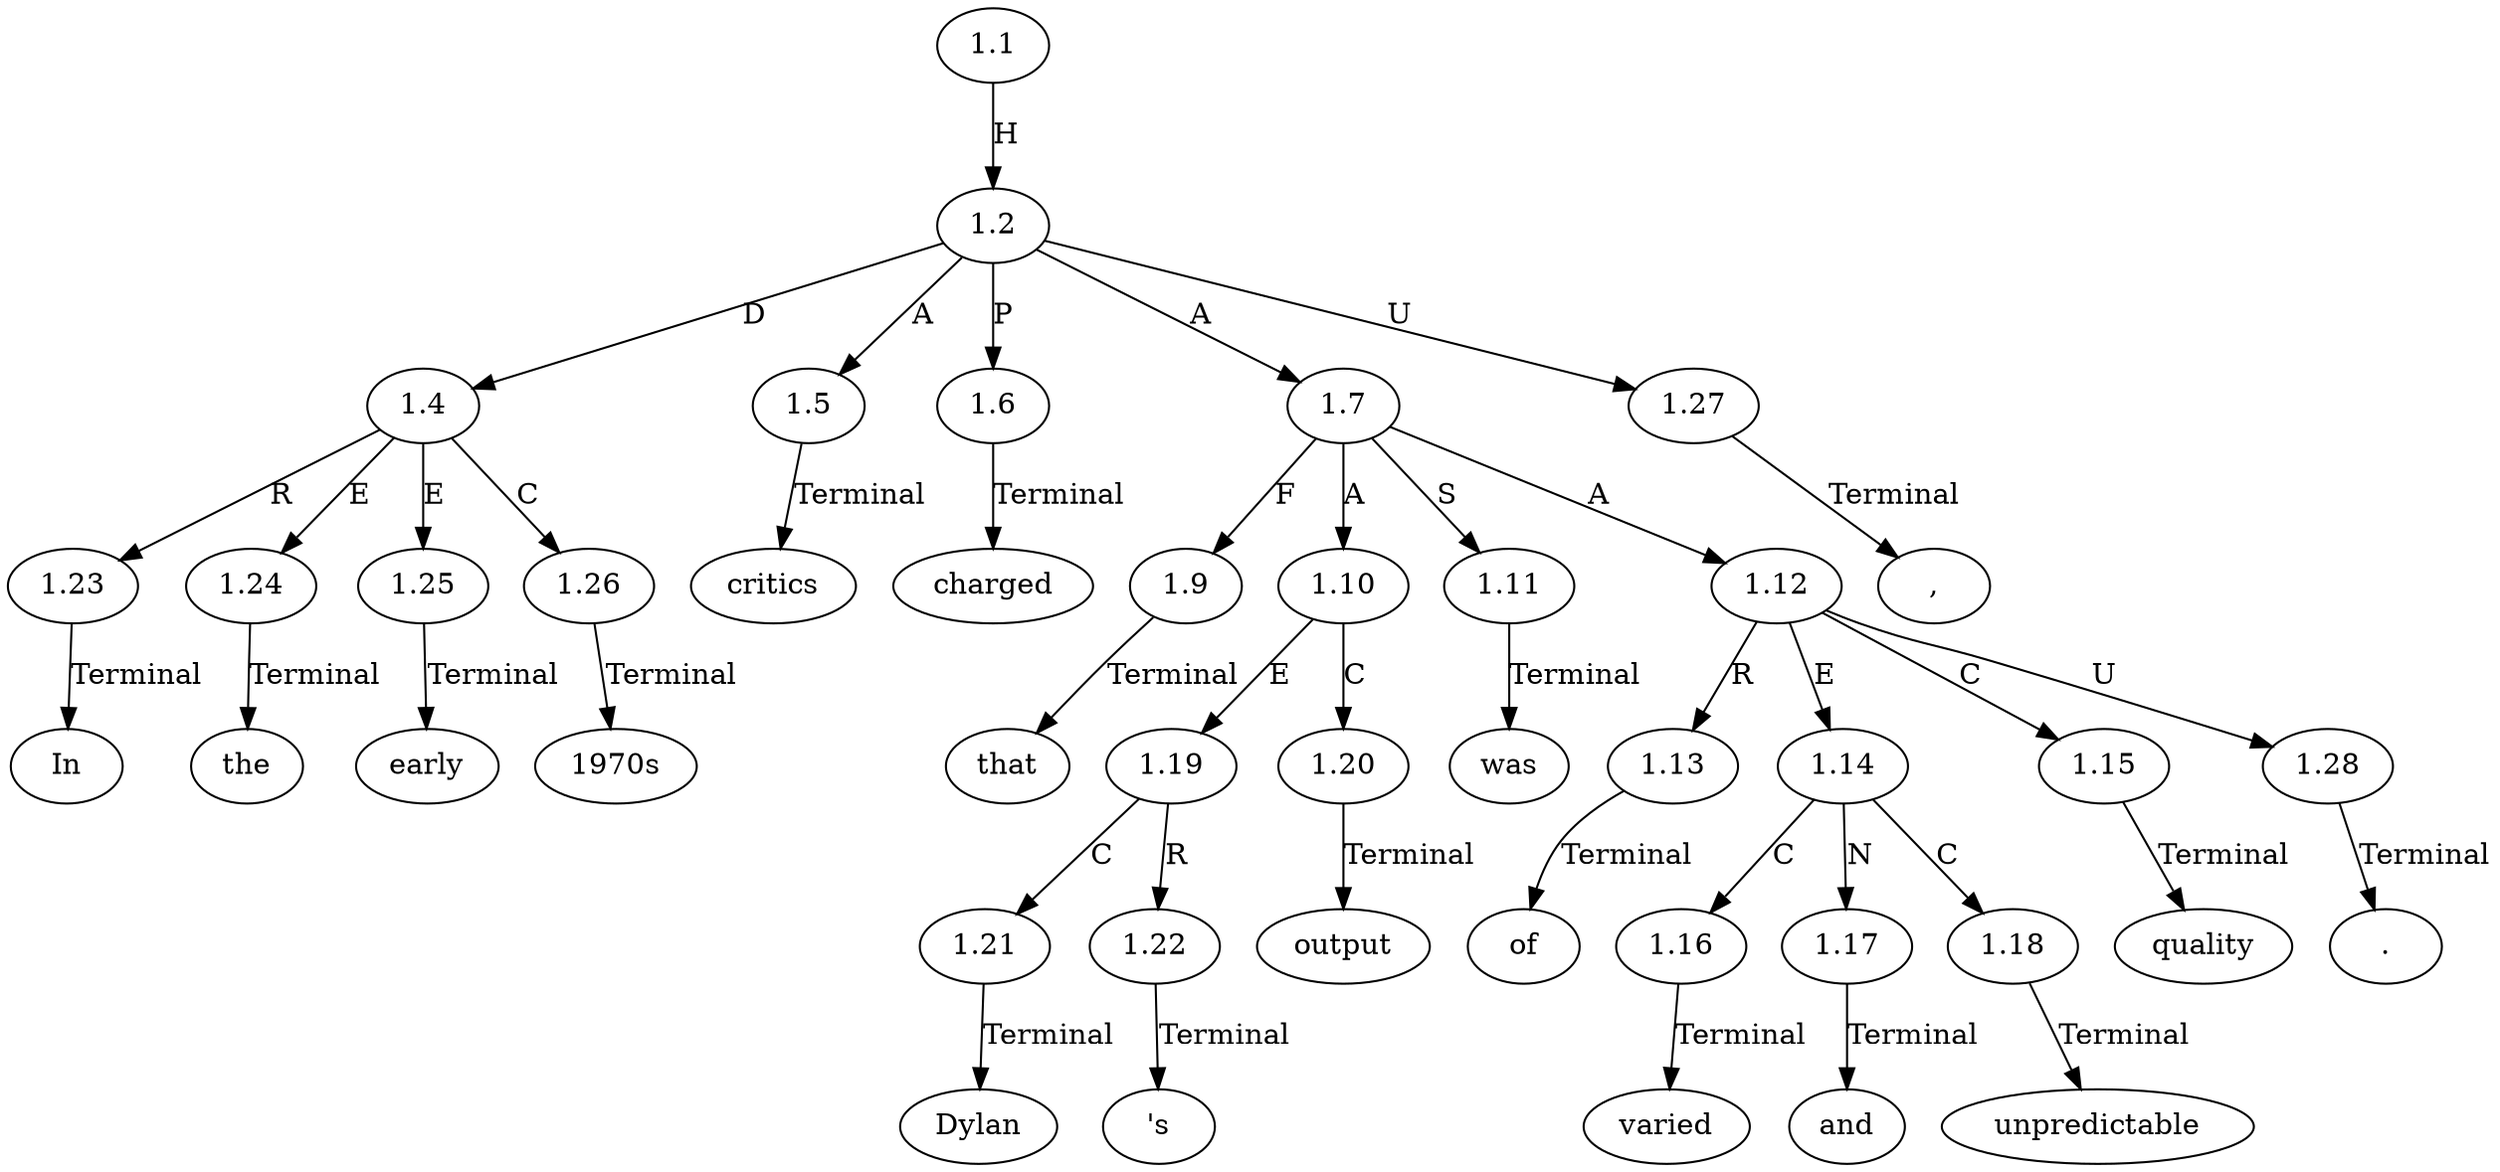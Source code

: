 // Graph
digraph {
	0.1 [label=In ordering=out]
	0.10 [label="'s" ordering=out]
	0.11 [label=output ordering=out]
	0.12 [label=was ordering=out]
	0.13 [label=of ordering=out]
	0.14 [label=varied ordering=out]
	0.15 [label=and ordering=out]
	0.16 [label=unpredictable ordering=out]
	0.17 [label=quality ordering=out]
	0.18 [label="." ordering=out]
	0.2 [label=the ordering=out]
	0.3 [label=early ordering=out]
	0.4 [label="1970s" ordering=out]
	0.5 [label="," ordering=out]
	0.6 [label=critics ordering=out]
	0.7 [label=charged ordering=out]
	0.8 [label=that ordering=out]
	0.9 [label=Dylan ordering=out]
	1.1 [label=1.1 ordering=out]
	1.2 [label=1.2 ordering=out]
	1.4 [label=1.4 ordering=out]
	1.5 [label=1.5 ordering=out]
	1.6 [label=1.6 ordering=out]
	1.7 [label=1.7 ordering=out]
	1.9 [label=1.9 ordering=out]
	1.10 [label=1.10 ordering=out]
	1.11 [label=1.11 ordering=out]
	1.12 [label=1.12 ordering=out]
	1.13 [label=1.13 ordering=out]
	1.14 [label=1.14 ordering=out]
	1.15 [label=1.15 ordering=out]
	1.16 [label=1.16 ordering=out]
	1.17 [label=1.17 ordering=out]
	1.18 [label=1.18 ordering=out]
	1.19 [label=1.19 ordering=out]
	1.20 [label=1.20 ordering=out]
	1.21 [label=1.21 ordering=out]
	1.22 [label=1.22 ordering=out]
	1.23 [label=1.23 ordering=out]
	1.24 [label=1.24 ordering=out]
	1.25 [label=1.25 ordering=out]
	1.26 [label=1.26 ordering=out]
	1.27 [label=1.27 ordering=out]
	1.28 [label=1.28 ordering=out]
	1.1 -> 1.2 [label=H ordering=out]
	1.2 -> 1.4 [label=D ordering=out]
	1.2 -> 1.5 [label=A ordering=out]
	1.2 -> 1.6 [label=P ordering=out]
	1.2 -> 1.7 [label=A ordering=out]
	1.2 -> 1.27 [label=U ordering=out]
	1.4 -> 1.23 [label=R ordering=out]
	1.4 -> 1.24 [label=E ordering=out]
	1.4 -> 1.25 [label=E ordering=out]
	1.4 -> 1.26 [label=C ordering=out]
	1.5 -> 0.6 [label=Terminal ordering=out]
	1.6 -> 0.7 [label=Terminal ordering=out]
	1.7 -> 1.9 [label=F ordering=out]
	1.7 -> 1.10 [label=A ordering=out]
	1.7 -> 1.11 [label=S ordering=out]
	1.7 -> 1.12 [label=A ordering=out]
	1.9 -> 0.8 [label=Terminal ordering=out]
	1.10 -> 1.19 [label=E ordering=out]
	1.10 -> 1.20 [label=C ordering=out]
	1.11 -> 0.12 [label=Terminal ordering=out]
	1.12 -> 1.13 [label=R ordering=out]
	1.12 -> 1.14 [label=E ordering=out]
	1.12 -> 1.15 [label=C ordering=out]
	1.12 -> 1.28 [label=U ordering=out]
	1.13 -> 0.13 [label=Terminal ordering=out]
	1.14 -> 1.16 [label=C ordering=out]
	1.14 -> 1.17 [label=N ordering=out]
	1.14 -> 1.18 [label=C ordering=out]
	1.15 -> 0.17 [label=Terminal ordering=out]
	1.16 -> 0.14 [label=Terminal ordering=out]
	1.17 -> 0.15 [label=Terminal ordering=out]
	1.18 -> 0.16 [label=Terminal ordering=out]
	1.19 -> 1.21 [label=C ordering=out]
	1.19 -> 1.22 [label=R ordering=out]
	1.20 -> 0.11 [label=Terminal ordering=out]
	1.21 -> 0.9 [label=Terminal ordering=out]
	1.22 -> 0.10 [label=Terminal ordering=out]
	1.23 -> 0.1 [label=Terminal ordering=out]
	1.24 -> 0.2 [label=Terminal ordering=out]
	1.25 -> 0.3 [label=Terminal ordering=out]
	1.26 -> 0.4 [label=Terminal ordering=out]
	1.27 -> 0.5 [label=Terminal ordering=out]
	1.28 -> 0.18 [label=Terminal ordering=out]
}
